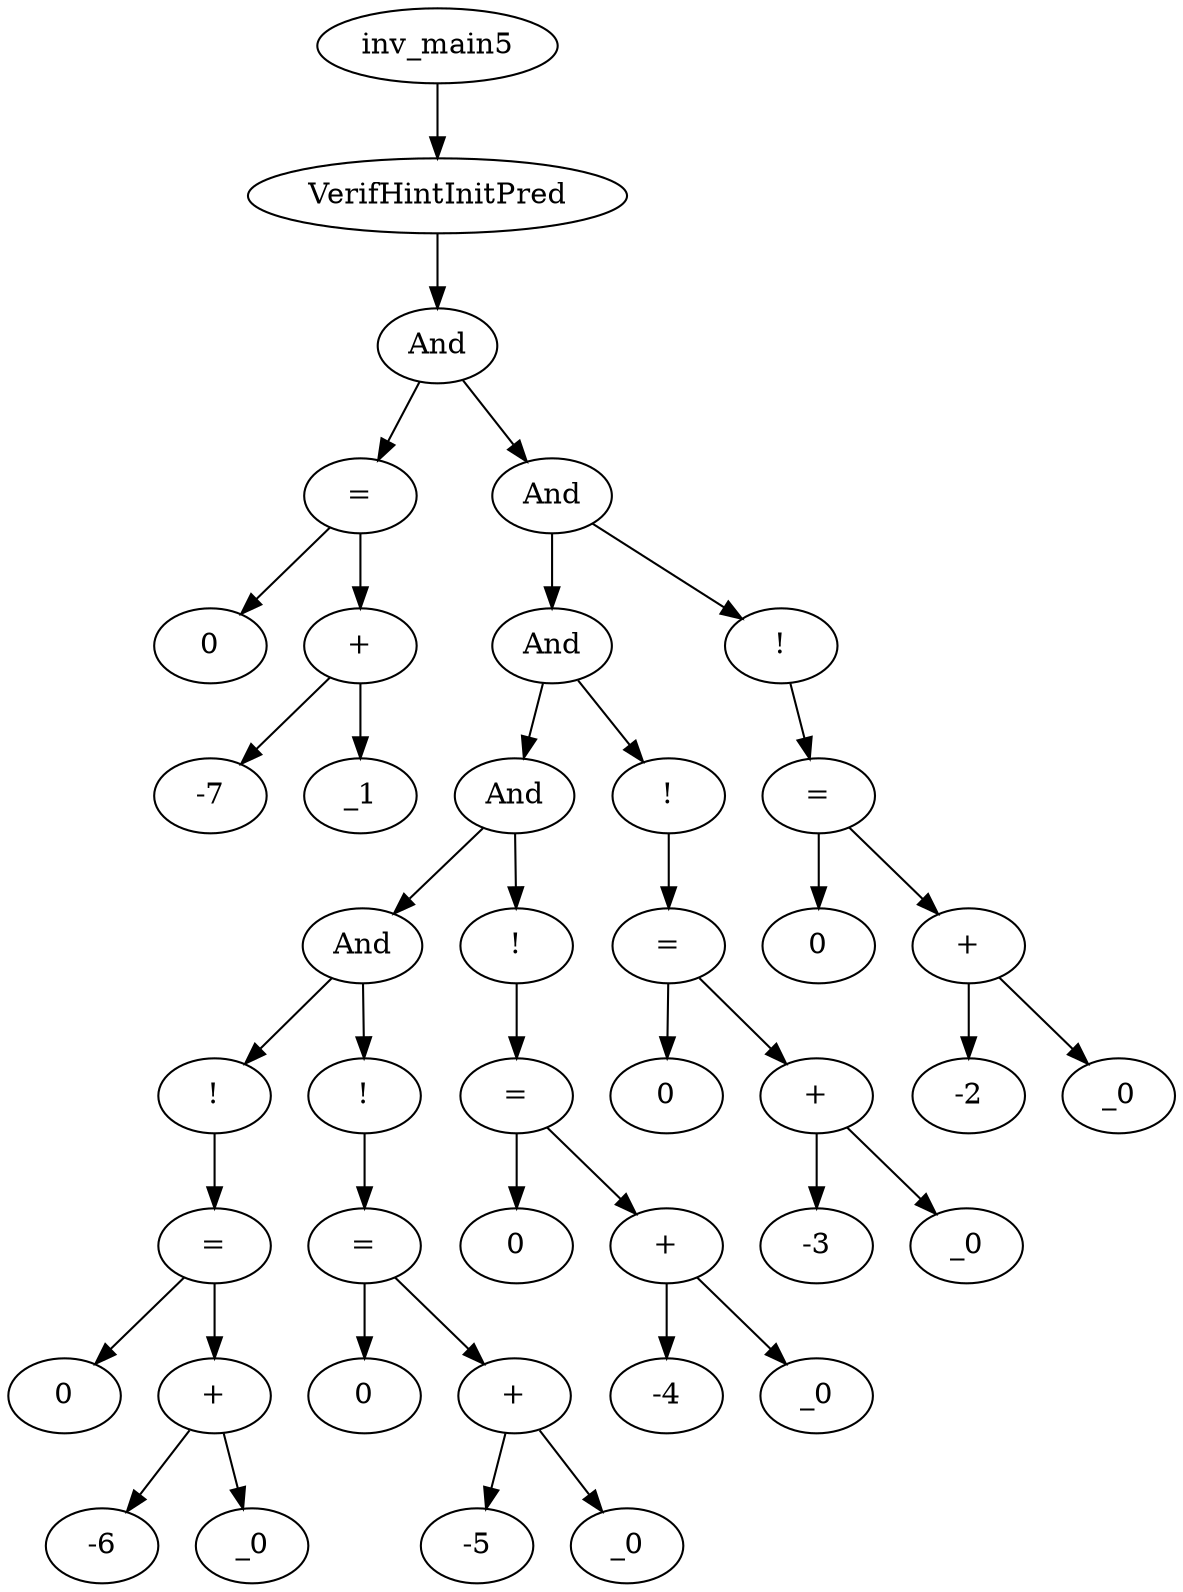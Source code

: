 digraph dag {
0 [label="inv_main5"];
1 [label="VerifHintInitPred"];
2 [label="And"];
3 [label="="];
4 [label="0"];
5 [label="+"];
6 [label="-7"];
7 [label="_1"];
8 [label="And"];
9 [label="And"];
10 [label="And"];
11 [label="And"];
12 [label="!"];
13 [label="="];
14 [label="0"];
15 [label="+"];
16 [label="-6"];
17 [label="_0"];
18 [label="!"];
19 [label="="];
20 [label="0"];
21 [label="+"];
22 [label="-5"];
23 [label="_0"];
24 [label="!"];
25 [label="="];
26 [label="0"];
27 [label="+"];
28 [label="-4"];
29 [label="_0"];
30 [label="!"];
31 [label="="];
32 [label="0"];
33 [label="+"];
34 [label="-3"];
35 [label="_0"];
36 [label="!"];
37 [label="="];
38 [label="0"];
39 [label="+"];
40 [label="-2"];
41 [label="_0"];
0->1
1->2
2->3
2 -> 8
3->5
3 -> 4
5->7
5 -> 6
8->9
8 -> 36
9->10
9 -> 30
10->11
10 -> 24
11->12
11 -> 18
12->13
13->15
13 -> 14
15->17
15 -> 16
18->19
19->21
19 -> 20
21->23
21 -> 22
24->25
25->27
25 -> 26
27->29
27 -> 28
30->31
31->33
31 -> 32
33->35
33 -> 34
36->37
37->39
37 -> 38
39->41
39 -> 40
}
